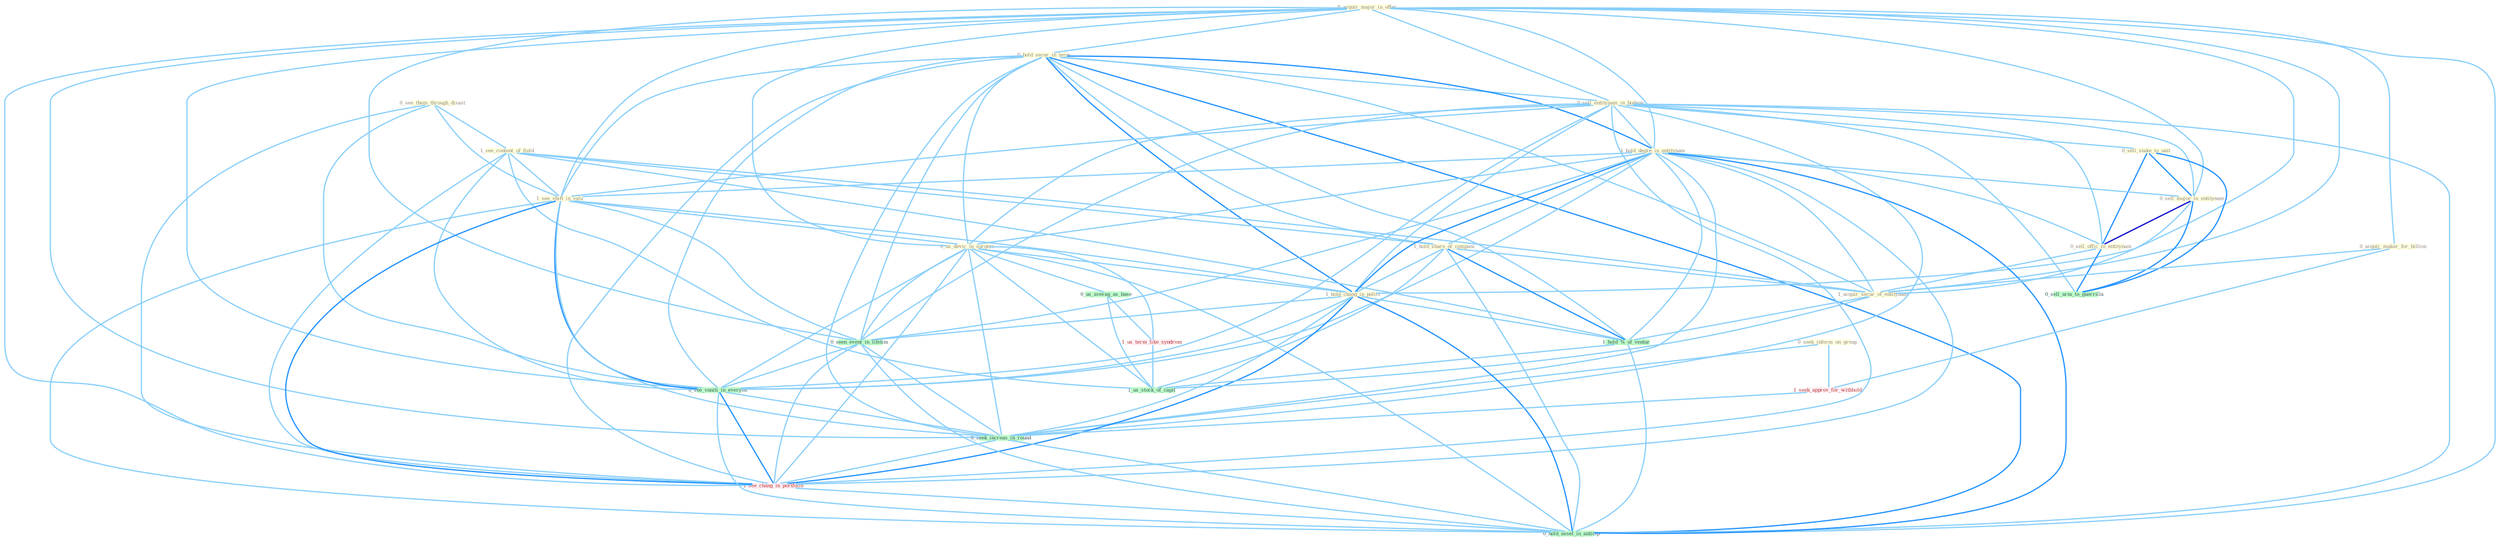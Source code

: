 Graph G{ 
    node
    [shape=polygon,style=filled,width=.5,height=.06,color="#BDFCC9",fixedsize=true,fontsize=4,
    fontcolor="#2f4f4f"];
    {node
    [color="#ffffe0", fontcolor="#8b7d6b"] "0_see_them_through_disast " "0_acquir_major_in_offer " "0_seek_inform_on_group " "0_hold_secur_in_term " "0_sell_entitynam_in_bodega " "1_see_content_of_field " "0_sell_stake_to_unit " "1_hold_degre_in_entitynam " "1_see_shift_in_valu " "0_sell_major_to_entitynam " "0_sell_offic_to_entitynam " "1_hold_share_of_compani " "0_us_devic_in_surgeri " "1_hold_chang_in_polici " "0_acquir_maker_for_billion " "1_acquir_secur_of_entitynam "}
{node [color="#fff0f5", fontcolor="#b22222"] "1_us_term_like_syndrom " "1_seek_approv_for_withhold " "1_see_chang_in_portfolio "}
edge [color="#B0E2FF"];

	"0_see_them_through_disast " -- "1_see_content_of_field " [w="1", color="#87cefa" ];
	"0_see_them_through_disast " -- "1_see_shift_in_valu " [w="1", color="#87cefa" ];
	"0_see_them_through_disast " -- "0_see_vaniti_in_everyon " [w="1", color="#87cefa" ];
	"0_see_them_through_disast " -- "1_see_chang_in_portfolio " [w="1", color="#87cefa" ];
	"0_acquir_major_in_offer " -- "0_hold_secur_in_term " [w="1", color="#87cefa" ];
	"0_acquir_major_in_offer " -- "0_sell_entitynam_in_bodega " [w="1", color="#87cefa" ];
	"0_acquir_major_in_offer " -- "1_hold_degre_in_entitynam " [w="1", color="#87cefa" ];
	"0_acquir_major_in_offer " -- "1_see_shift_in_valu " [w="1", color="#87cefa" ];
	"0_acquir_major_in_offer " -- "0_sell_major_to_entitynam " [w="1", color="#87cefa" ];
	"0_acquir_major_in_offer " -- "0_us_devic_in_surgeri " [w="1", color="#87cefa" ];
	"0_acquir_major_in_offer " -- "1_hold_chang_in_polici " [w="1", color="#87cefa" ];
	"0_acquir_major_in_offer " -- "0_acquir_maker_for_billion " [w="1", color="#87cefa" ];
	"0_acquir_major_in_offer " -- "1_acquir_secur_of_entitynam " [w="1", color="#87cefa" ];
	"0_acquir_major_in_offer " -- "0_seen_event_in_lifetim " [w="1", color="#87cefa" ];
	"0_acquir_major_in_offer " -- "0_see_vaniti_in_everyon " [w="1", color="#87cefa" ];
	"0_acquir_major_in_offer " -- "0_seek_increas_in_round " [w="1", color="#87cefa" ];
	"0_acquir_major_in_offer " -- "1_see_chang_in_portfolio " [w="1", color="#87cefa" ];
	"0_acquir_major_in_offer " -- "0_hold_asset_in_anticip " [w="1", color="#87cefa" ];
	"0_seek_inform_on_group " -- "1_seek_approv_for_withhold " [w="1", color="#87cefa" ];
	"0_seek_inform_on_group " -- "0_seek_increas_in_round " [w="1", color="#87cefa" ];
	"0_hold_secur_in_term " -- "0_sell_entitynam_in_bodega " [w="1", color="#87cefa" ];
	"0_hold_secur_in_term " -- "1_hold_degre_in_entitynam " [w="2", color="#1e90ff" , len=0.8];
	"0_hold_secur_in_term " -- "1_see_shift_in_valu " [w="1", color="#87cefa" ];
	"0_hold_secur_in_term " -- "1_hold_share_of_compani " [w="1", color="#87cefa" ];
	"0_hold_secur_in_term " -- "0_us_devic_in_surgeri " [w="1", color="#87cefa" ];
	"0_hold_secur_in_term " -- "1_hold_chang_in_polici " [w="2", color="#1e90ff" , len=0.8];
	"0_hold_secur_in_term " -- "1_acquir_secur_of_entitynam " [w="1", color="#87cefa" ];
	"0_hold_secur_in_term " -- "0_seen_event_in_lifetim " [w="1", color="#87cefa" ];
	"0_hold_secur_in_term " -- "1_hold_%_of_ventur " [w="1", color="#87cefa" ];
	"0_hold_secur_in_term " -- "0_see_vaniti_in_everyon " [w="1", color="#87cefa" ];
	"0_hold_secur_in_term " -- "0_seek_increas_in_round " [w="1", color="#87cefa" ];
	"0_hold_secur_in_term " -- "1_see_chang_in_portfolio " [w="1", color="#87cefa" ];
	"0_hold_secur_in_term " -- "0_hold_asset_in_anticip " [w="2", color="#1e90ff" , len=0.8];
	"0_sell_entitynam_in_bodega " -- "0_sell_stake_to_unit " [w="1", color="#87cefa" ];
	"0_sell_entitynam_in_bodega " -- "1_hold_degre_in_entitynam " [w="1", color="#87cefa" ];
	"0_sell_entitynam_in_bodega " -- "1_see_shift_in_valu " [w="1", color="#87cefa" ];
	"0_sell_entitynam_in_bodega " -- "0_sell_major_to_entitynam " [w="1", color="#87cefa" ];
	"0_sell_entitynam_in_bodega " -- "0_sell_offic_to_entitynam " [w="1", color="#87cefa" ];
	"0_sell_entitynam_in_bodega " -- "0_us_devic_in_surgeri " [w="1", color="#87cefa" ];
	"0_sell_entitynam_in_bodega " -- "1_hold_chang_in_polici " [w="1", color="#87cefa" ];
	"0_sell_entitynam_in_bodega " -- "0_seen_event_in_lifetim " [w="1", color="#87cefa" ];
	"0_sell_entitynam_in_bodega " -- "0_see_vaniti_in_everyon " [w="1", color="#87cefa" ];
	"0_sell_entitynam_in_bodega " -- "0_sell_arm_to_guerrilla " [w="1", color="#87cefa" ];
	"0_sell_entitynam_in_bodega " -- "0_seek_increas_in_round " [w="1", color="#87cefa" ];
	"0_sell_entitynam_in_bodega " -- "1_see_chang_in_portfolio " [w="1", color="#87cefa" ];
	"0_sell_entitynam_in_bodega " -- "0_hold_asset_in_anticip " [w="1", color="#87cefa" ];
	"1_see_content_of_field " -- "1_see_shift_in_valu " [w="1", color="#87cefa" ];
	"1_see_content_of_field " -- "1_hold_share_of_compani " [w="1", color="#87cefa" ];
	"1_see_content_of_field " -- "1_acquir_secur_of_entitynam " [w="1", color="#87cefa" ];
	"1_see_content_of_field " -- "1_hold_%_of_ventur " [w="1", color="#87cefa" ];
	"1_see_content_of_field " -- "0_see_vaniti_in_everyon " [w="1", color="#87cefa" ];
	"1_see_content_of_field " -- "1_us_stock_of_capit " [w="1", color="#87cefa" ];
	"1_see_content_of_field " -- "1_see_chang_in_portfolio " [w="1", color="#87cefa" ];
	"0_sell_stake_to_unit " -- "0_sell_major_to_entitynam " [w="2", color="#1e90ff" , len=0.8];
	"0_sell_stake_to_unit " -- "0_sell_offic_to_entitynam " [w="2", color="#1e90ff" , len=0.8];
	"0_sell_stake_to_unit " -- "0_sell_arm_to_guerrilla " [w="2", color="#1e90ff" , len=0.8];
	"1_hold_degre_in_entitynam " -- "1_see_shift_in_valu " [w="1", color="#87cefa" ];
	"1_hold_degre_in_entitynam " -- "0_sell_major_to_entitynam " [w="1", color="#87cefa" ];
	"1_hold_degre_in_entitynam " -- "0_sell_offic_to_entitynam " [w="1", color="#87cefa" ];
	"1_hold_degre_in_entitynam " -- "1_hold_share_of_compani " [w="1", color="#87cefa" ];
	"1_hold_degre_in_entitynam " -- "0_us_devic_in_surgeri " [w="1", color="#87cefa" ];
	"1_hold_degre_in_entitynam " -- "1_hold_chang_in_polici " [w="2", color="#1e90ff" , len=0.8];
	"1_hold_degre_in_entitynam " -- "1_acquir_secur_of_entitynam " [w="1", color="#87cefa" ];
	"1_hold_degre_in_entitynam " -- "0_seen_event_in_lifetim " [w="1", color="#87cefa" ];
	"1_hold_degre_in_entitynam " -- "1_hold_%_of_ventur " [w="1", color="#87cefa" ];
	"1_hold_degre_in_entitynam " -- "0_see_vaniti_in_everyon " [w="1", color="#87cefa" ];
	"1_hold_degre_in_entitynam " -- "0_seek_increas_in_round " [w="1", color="#87cefa" ];
	"1_hold_degre_in_entitynam " -- "1_see_chang_in_portfolio " [w="1", color="#87cefa" ];
	"1_hold_degre_in_entitynam " -- "0_hold_asset_in_anticip " [w="2", color="#1e90ff" , len=0.8];
	"1_see_shift_in_valu " -- "0_us_devic_in_surgeri " [w="1", color="#87cefa" ];
	"1_see_shift_in_valu " -- "1_hold_chang_in_polici " [w="1", color="#87cefa" ];
	"1_see_shift_in_valu " -- "0_seen_event_in_lifetim " [w="1", color="#87cefa" ];
	"1_see_shift_in_valu " -- "0_see_vaniti_in_everyon " [w="2", color="#1e90ff" , len=0.8];
	"1_see_shift_in_valu " -- "0_seek_increas_in_round " [w="1", color="#87cefa" ];
	"1_see_shift_in_valu " -- "1_see_chang_in_portfolio " [w="2", color="#1e90ff" , len=0.8];
	"1_see_shift_in_valu " -- "0_hold_asset_in_anticip " [w="1", color="#87cefa" ];
	"0_sell_major_to_entitynam " -- "0_sell_offic_to_entitynam " [w="3", color="#0000cd" , len=0.6];
	"0_sell_major_to_entitynam " -- "1_acquir_secur_of_entitynam " [w="1", color="#87cefa" ];
	"0_sell_major_to_entitynam " -- "0_sell_arm_to_guerrilla " [w="2", color="#1e90ff" , len=0.8];
	"0_sell_offic_to_entitynam " -- "1_acquir_secur_of_entitynam " [w="1", color="#87cefa" ];
	"0_sell_offic_to_entitynam " -- "0_sell_arm_to_guerrilla " [w="2", color="#1e90ff" , len=0.8];
	"1_hold_share_of_compani " -- "1_hold_chang_in_polici " [w="1", color="#87cefa" ];
	"1_hold_share_of_compani " -- "1_acquir_secur_of_entitynam " [w="1", color="#87cefa" ];
	"1_hold_share_of_compani " -- "1_hold_%_of_ventur " [w="2", color="#1e90ff" , len=0.8];
	"1_hold_share_of_compani " -- "1_us_stock_of_capit " [w="1", color="#87cefa" ];
	"1_hold_share_of_compani " -- "0_hold_asset_in_anticip " [w="1", color="#87cefa" ];
	"0_us_devic_in_surgeri " -- "1_hold_chang_in_polici " [w="1", color="#87cefa" ];
	"0_us_devic_in_surgeri " -- "0_seen_event_in_lifetim " [w="1", color="#87cefa" ];
	"0_us_devic_in_surgeri " -- "0_us_averag_as_base " [w="1", color="#87cefa" ];
	"0_us_devic_in_surgeri " -- "1_us_term_like_syndrom " [w="1", color="#87cefa" ];
	"0_us_devic_in_surgeri " -- "0_see_vaniti_in_everyon " [w="1", color="#87cefa" ];
	"0_us_devic_in_surgeri " -- "0_seek_increas_in_round " [w="1", color="#87cefa" ];
	"0_us_devic_in_surgeri " -- "1_us_stock_of_capit " [w="1", color="#87cefa" ];
	"0_us_devic_in_surgeri " -- "1_see_chang_in_portfolio " [w="1", color="#87cefa" ];
	"0_us_devic_in_surgeri " -- "0_hold_asset_in_anticip " [w="1", color="#87cefa" ];
	"1_hold_chang_in_polici " -- "0_seen_event_in_lifetim " [w="1", color="#87cefa" ];
	"1_hold_chang_in_polici " -- "1_hold_%_of_ventur " [w="1", color="#87cefa" ];
	"1_hold_chang_in_polici " -- "0_see_vaniti_in_everyon " [w="1", color="#87cefa" ];
	"1_hold_chang_in_polici " -- "0_seek_increas_in_round " [w="1", color="#87cefa" ];
	"1_hold_chang_in_polici " -- "1_see_chang_in_portfolio " [w="2", color="#1e90ff" , len=0.8];
	"1_hold_chang_in_polici " -- "0_hold_asset_in_anticip " [w="2", color="#1e90ff" , len=0.8];
	"0_acquir_maker_for_billion " -- "1_acquir_secur_of_entitynam " [w="1", color="#87cefa" ];
	"0_acquir_maker_for_billion " -- "1_seek_approv_for_withhold " [w="1", color="#87cefa" ];
	"1_acquir_secur_of_entitynam " -- "1_hold_%_of_ventur " [w="1", color="#87cefa" ];
	"1_acquir_secur_of_entitynam " -- "1_us_stock_of_capit " [w="1", color="#87cefa" ];
	"0_seen_event_in_lifetim " -- "0_see_vaniti_in_everyon " [w="1", color="#87cefa" ];
	"0_seen_event_in_lifetim " -- "0_seek_increas_in_round " [w="1", color="#87cefa" ];
	"0_seen_event_in_lifetim " -- "1_see_chang_in_portfolio " [w="1", color="#87cefa" ];
	"0_seen_event_in_lifetim " -- "0_hold_asset_in_anticip " [w="1", color="#87cefa" ];
	"0_us_averag_as_base " -- "1_us_term_like_syndrom " [w="1", color="#87cefa" ];
	"0_us_averag_as_base " -- "1_us_stock_of_capit " [w="1", color="#87cefa" ];
	"1_us_term_like_syndrom " -- "1_us_stock_of_capit " [w="1", color="#87cefa" ];
	"1_seek_approv_for_withhold " -- "0_seek_increas_in_round " [w="1", color="#87cefa" ];
	"1_hold_%_of_ventur " -- "1_us_stock_of_capit " [w="1", color="#87cefa" ];
	"1_hold_%_of_ventur " -- "0_hold_asset_in_anticip " [w="1", color="#87cefa" ];
	"0_see_vaniti_in_everyon " -- "0_seek_increas_in_round " [w="1", color="#87cefa" ];
	"0_see_vaniti_in_everyon " -- "1_see_chang_in_portfolio " [w="2", color="#1e90ff" , len=0.8];
	"0_see_vaniti_in_everyon " -- "0_hold_asset_in_anticip " [w="1", color="#87cefa" ];
	"0_seek_increas_in_round " -- "1_see_chang_in_portfolio " [w="1", color="#87cefa" ];
	"0_seek_increas_in_round " -- "0_hold_asset_in_anticip " [w="1", color="#87cefa" ];
	"1_see_chang_in_portfolio " -- "0_hold_asset_in_anticip " [w="1", color="#87cefa" ];
}